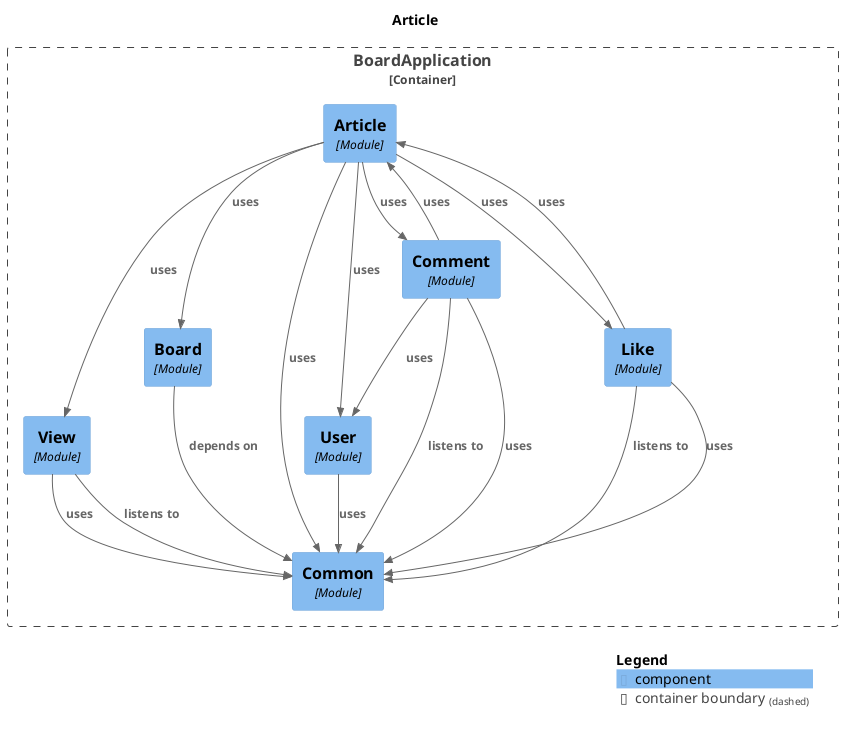 @startuml
set separator none
title Article

top to bottom direction

!include <C4/C4>
!include <C4/C4_Context>
!include <C4/C4_Component>

Container_Boundary("BoardApplication.BoardApplication_boundary", "BoardApplication", $tags="") {
  Component(BoardApplication.BoardApplication.User, "User", $techn="Module", $descr="", $tags="", $link="")
  Component(BoardApplication.BoardApplication.View, "View", $techn="Module", $descr="", $tags="", $link="")
  Component(BoardApplication.BoardApplication.Article, "Article", $techn="Module", $descr="", $tags="", $link="")
  Component(BoardApplication.BoardApplication.Board, "Board", $techn="Module", $descr="", $tags="", $link="")
  Component(BoardApplication.BoardApplication.Comment, "Comment", $techn="Module", $descr="", $tags="", $link="")
  Component(BoardApplication.BoardApplication.Common, "Common", $techn="Module", $descr="", $tags="", $link="")
  Component(BoardApplication.BoardApplication.Like, "Like", $techn="Module", $descr="", $tags="", $link="")
}

Rel(BoardApplication.BoardApplication.Article, BoardApplication.BoardApplication.Common, "uses", $techn="", $tags="", $link="")
Rel(BoardApplication.BoardApplication.Article, BoardApplication.BoardApplication.User, "uses", $techn="", $tags="", $link="")
Rel(BoardApplication.BoardApplication.Article, BoardApplication.BoardApplication.Like, "uses", $techn="", $tags="", $link="")
Rel(BoardApplication.BoardApplication.Article, BoardApplication.BoardApplication.View, "uses", $techn="", $tags="", $link="")
Rel(BoardApplication.BoardApplication.Article, BoardApplication.BoardApplication.Comment, "uses", $techn="", $tags="", $link="")
Rel(BoardApplication.BoardApplication.Article, BoardApplication.BoardApplication.Board, "uses", $techn="", $tags="", $link="")
Rel(BoardApplication.BoardApplication.View, BoardApplication.BoardApplication.Common, "listens to", $techn="", $tags="", $link="")
Rel(BoardApplication.BoardApplication.View, BoardApplication.BoardApplication.Common, "uses", $techn="", $tags="", $link="")
Rel(BoardApplication.BoardApplication.Board, BoardApplication.BoardApplication.Common, "depends on", $techn="", $tags="", $link="")
Rel(BoardApplication.BoardApplication.User, BoardApplication.BoardApplication.Common, "uses", $techn="", $tags="", $link="")
Rel(BoardApplication.BoardApplication.Comment, BoardApplication.BoardApplication.Common, "listens to", $techn="", $tags="", $link="")
Rel(BoardApplication.BoardApplication.Comment, BoardApplication.BoardApplication.Common, "uses", $techn="", $tags="", $link="")
Rel(BoardApplication.BoardApplication.Comment, BoardApplication.BoardApplication.User, "uses", $techn="", $tags="", $link="")
Rel(BoardApplication.BoardApplication.Comment, BoardApplication.BoardApplication.Article, "uses", $techn="", $tags="", $link="")
Rel(BoardApplication.BoardApplication.Like, BoardApplication.BoardApplication.Common, "listens to", $techn="", $tags="", $link="")
Rel(BoardApplication.BoardApplication.Like, BoardApplication.BoardApplication.Common, "uses", $techn="", $tags="", $link="")
Rel(BoardApplication.BoardApplication.Like, BoardApplication.BoardApplication.Article, "uses", $techn="", $tags="", $link="")

SHOW_LEGEND(true)
@enduml